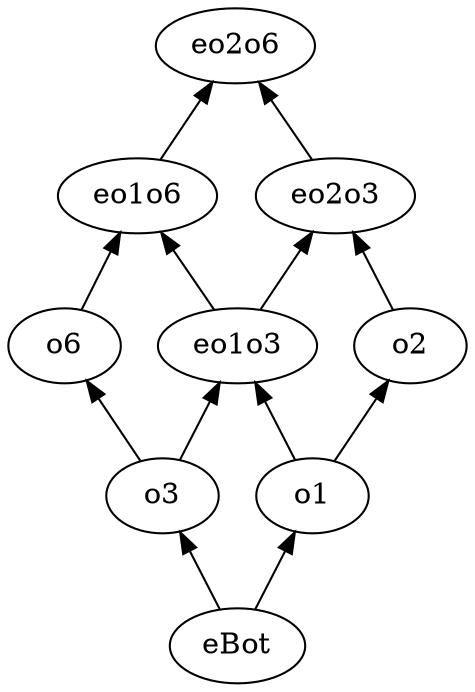 strict digraph divisors_s {
	rankdir=BT
	o6
	eBot
	o3
	eo2o6
	o1
	o2
	eo1o6
	eo1o3
	eo2o3
	o3 -> o6
	eBot -> o3
	eo1o6 -> eo2o6
	eo2o3 -> eo2o6
	eBot -> o1
	o1 -> o2
	o6 -> eo1o6
	eo1o3 -> eo1o6
	o3 -> eo1o3
	o1 -> eo1o3
	eo1o3 -> eo2o3
	o2 -> eo2o3
}
